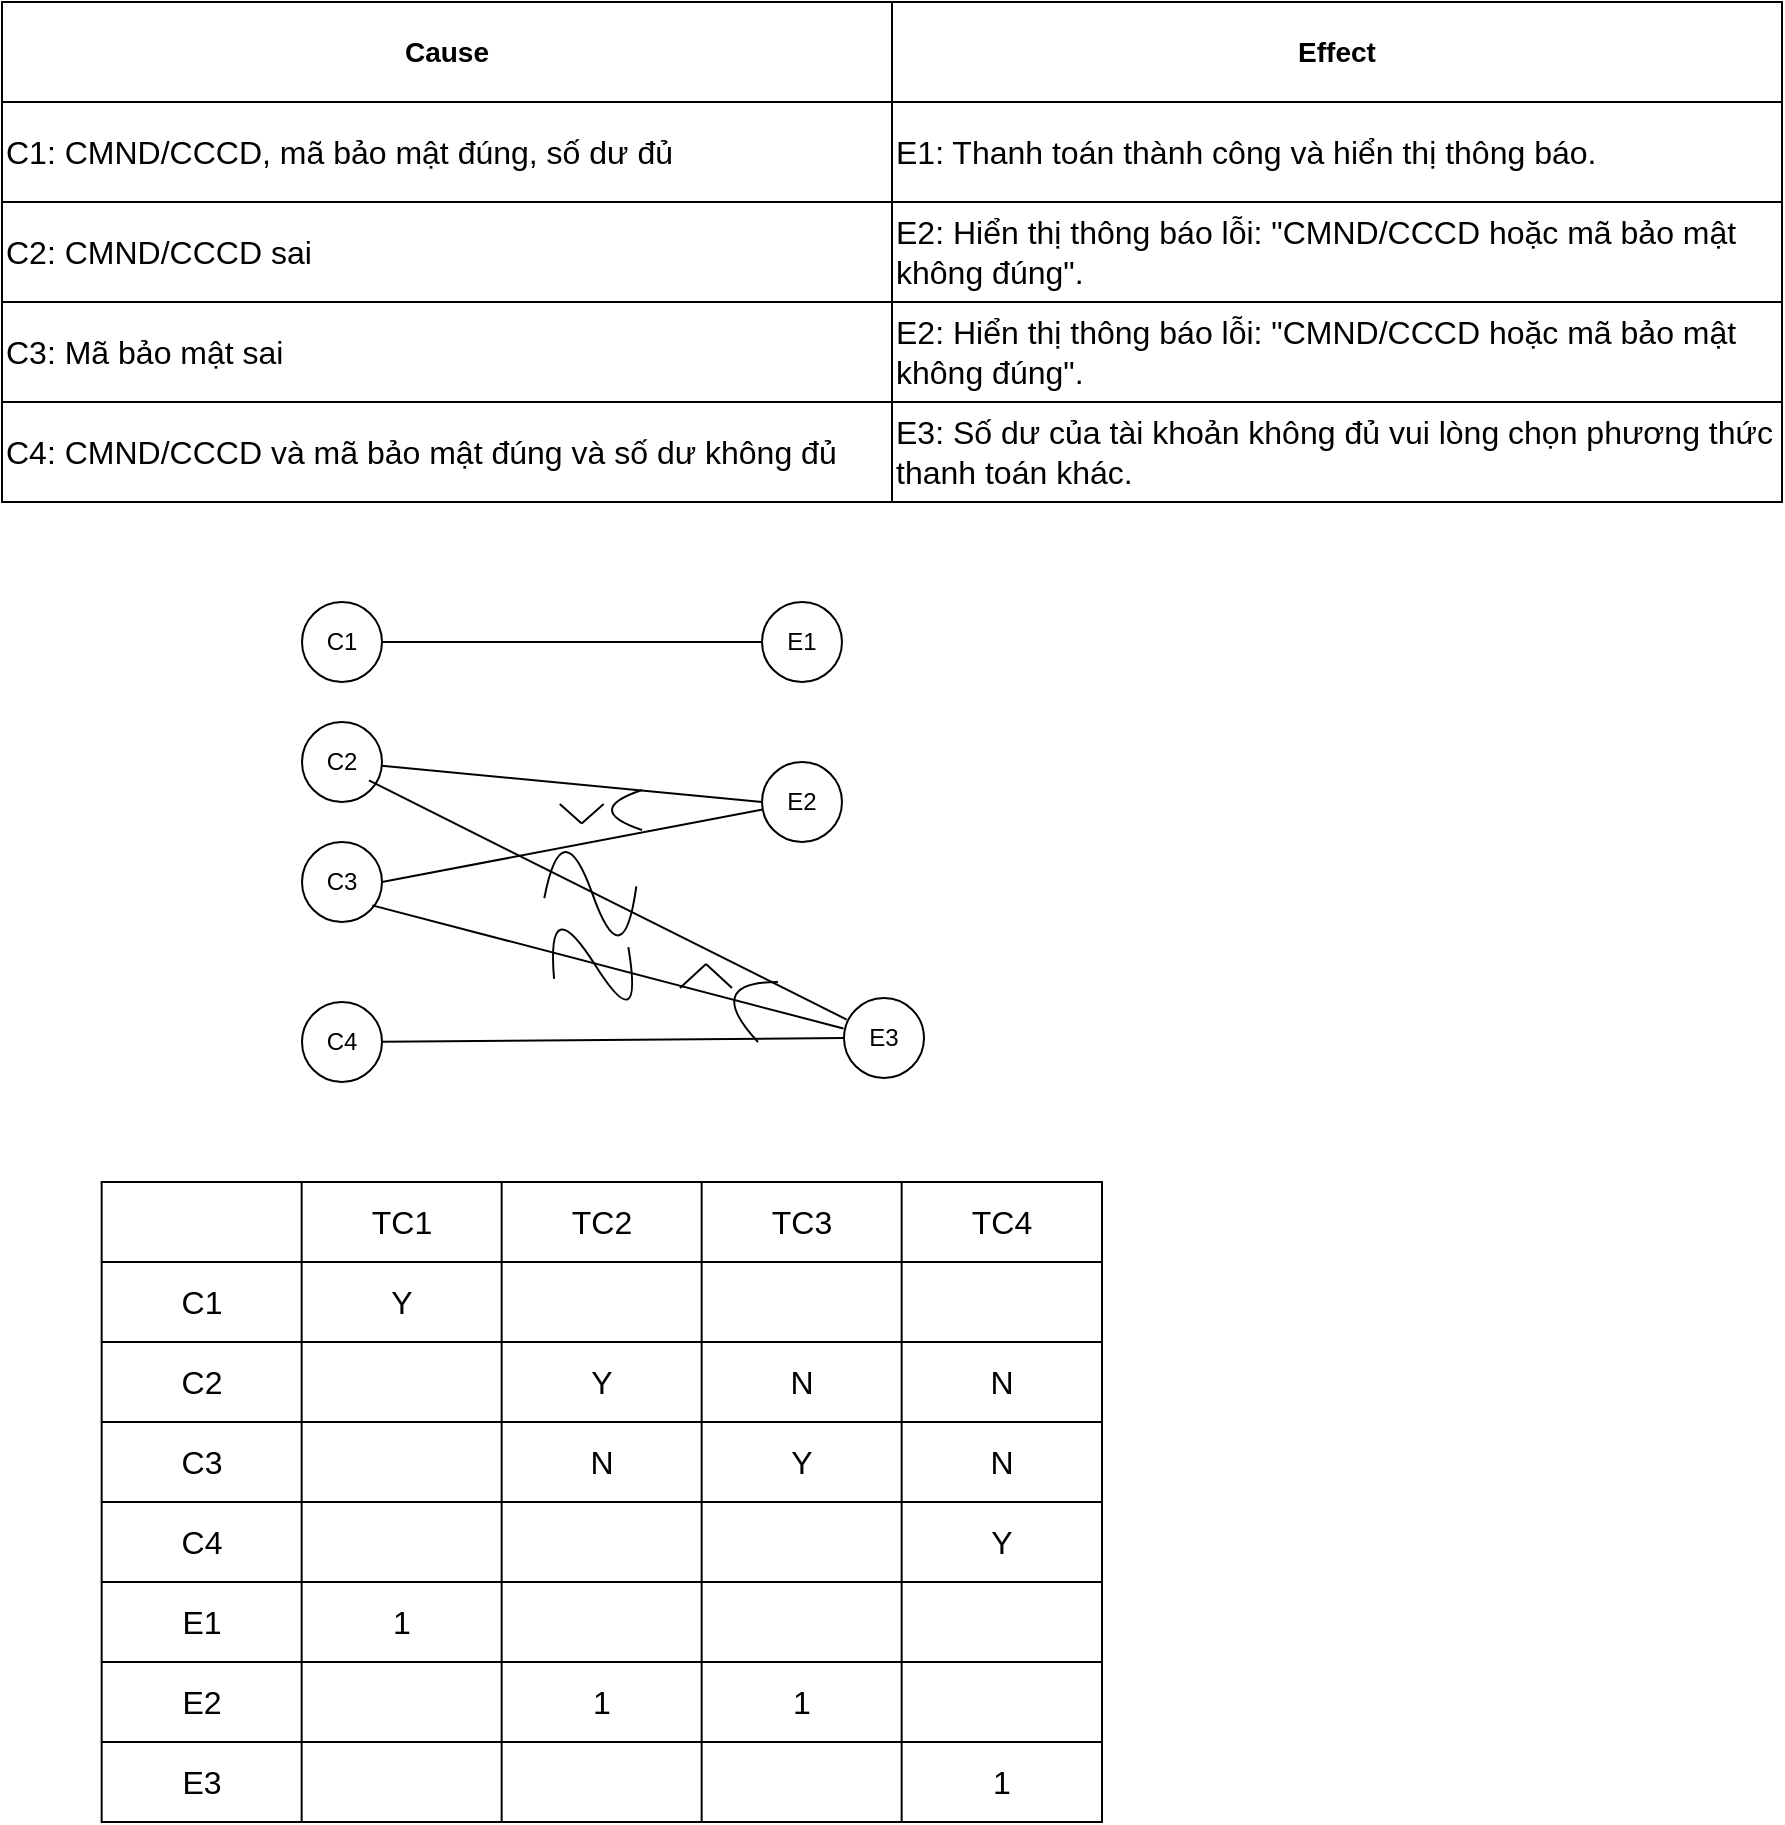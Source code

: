 <mxfile version="17.4.6" type="github">
  <diagram id="IfSzvWa2H0spGtNWGPGF" name="Page-1">
    <mxGraphModel dx="1382" dy="764" grid="1" gridSize="10" guides="1" tooltips="1" connect="1" arrows="1" fold="1" page="1" pageScale="1" pageWidth="850" pageHeight="1100" math="0" shadow="0">
      <root>
        <mxCell id="0" />
        <mxCell id="1" parent="0" />
        <mxCell id="jL4y7jOuyYx-YZkG-ypq-2" value="C1" style="ellipse;whiteSpace=wrap;html=1;" vertex="1" parent="1">
          <mxGeometry x="230" y="440" width="40" height="40" as="geometry" />
        </mxCell>
        <mxCell id="jL4y7jOuyYx-YZkG-ypq-3" value="E1" style="ellipse;whiteSpace=wrap;html=1;" vertex="1" parent="1">
          <mxGeometry x="460" y="440" width="40" height="40" as="geometry" />
        </mxCell>
        <mxCell id="jL4y7jOuyYx-YZkG-ypq-4" value="" style="endArrow=none;html=1;rounded=0;entryX=0;entryY=0.5;entryDx=0;entryDy=0;" edge="1" parent="1" source="jL4y7jOuyYx-YZkG-ypq-2" target="jL4y7jOuyYx-YZkG-ypq-3">
          <mxGeometry width="50" height="50" relative="1" as="geometry">
            <mxPoint x="400" y="420" as="sourcePoint" />
            <mxPoint x="450" y="370" as="targetPoint" />
          </mxGeometry>
        </mxCell>
        <mxCell id="jL4y7jOuyYx-YZkG-ypq-73" value="E2" style="ellipse;whiteSpace=wrap;html=1;" vertex="1" parent="1">
          <mxGeometry x="460" y="520" width="40" height="40" as="geometry" />
        </mxCell>
        <mxCell id="jL4y7jOuyYx-YZkG-ypq-74" value="E3" style="ellipse;whiteSpace=wrap;html=1;" vertex="1" parent="1">
          <mxGeometry x="501" y="638" width="40" height="40" as="geometry" />
        </mxCell>
        <mxCell id="jL4y7jOuyYx-YZkG-ypq-75" value="C2" style="ellipse;whiteSpace=wrap;html=1;" vertex="1" parent="1">
          <mxGeometry x="230" y="500" width="40" height="40" as="geometry" />
        </mxCell>
        <mxCell id="jL4y7jOuyYx-YZkG-ypq-76" value="C3" style="ellipse;whiteSpace=wrap;html=1;" vertex="1" parent="1">
          <mxGeometry x="230" y="560" width="40" height="40" as="geometry" />
        </mxCell>
        <mxCell id="jL4y7jOuyYx-YZkG-ypq-77" value="C4" style="ellipse;whiteSpace=wrap;html=1;" vertex="1" parent="1">
          <mxGeometry x="230" y="640" width="40" height="40" as="geometry" />
        </mxCell>
        <mxCell id="jL4y7jOuyYx-YZkG-ypq-78" value="" style="endArrow=none;html=1;rounded=0;entryX=0;entryY=0.5;entryDx=0;entryDy=0;" edge="1" parent="1" source="jL4y7jOuyYx-YZkG-ypq-75" target="jL4y7jOuyYx-YZkG-ypq-73">
          <mxGeometry width="50" height="50" relative="1" as="geometry">
            <mxPoint x="270" y="520" as="sourcePoint" />
            <mxPoint x="460" y="520" as="targetPoint" />
          </mxGeometry>
        </mxCell>
        <mxCell id="jL4y7jOuyYx-YZkG-ypq-79" value="" style="endArrow=none;html=1;rounded=0;exitX=1;exitY=0.5;exitDx=0;exitDy=0;" edge="1" parent="1" source="jL4y7jOuyYx-YZkG-ypq-76" target="jL4y7jOuyYx-YZkG-ypq-73">
          <mxGeometry width="50" height="50" relative="1" as="geometry">
            <mxPoint x="279.91" y="531.896" as="sourcePoint" />
            <mxPoint x="470" y="550" as="targetPoint" />
          </mxGeometry>
        </mxCell>
        <mxCell id="jL4y7jOuyYx-YZkG-ypq-80" value="" style="endArrow=none;html=1;rounded=0;entryX=0;entryY=0.5;entryDx=0;entryDy=0;" edge="1" parent="1" source="jL4y7jOuyYx-YZkG-ypq-77" target="jL4y7jOuyYx-YZkG-ypq-74">
          <mxGeometry width="50" height="50" relative="1" as="geometry">
            <mxPoint x="280.13" y="640" as="sourcePoint" />
            <mxPoint x="470.483" y="603.742" as="targetPoint" />
          </mxGeometry>
        </mxCell>
        <mxCell id="jL4y7jOuyYx-YZkG-ypq-83" value="" style="group;rotation=15;" vertex="1" connectable="0" parent="1">
          <mxGeometry x="267.87" y="515.54" width="221.96" height="77" as="geometry" />
        </mxCell>
        <mxCell id="jL4y7jOuyYx-YZkG-ypq-84" value="" style="curved=1;endArrow=0;html=1;rounded=0;" edge="1" parent="jL4y7jOuyYx-YZkG-ypq-83">
          <mxGeometry width="50" height="50" relative="1" as="geometry">
            <mxPoint x="129.301" y="66.621" as="sourcePoint" />
            <mxPoint x="83.279" y="72.501" as="targetPoint" />
            <Array as="points">
              <mxPoint x="122.727" y="113.662" />
              <mxPoint x="92.045" y="27.421" />
            </Array>
          </mxGeometry>
        </mxCell>
        <mxCell id="jL4y7jOuyYx-YZkG-ypq-85" value="" style="endArrow=none;html=1;rounded=0;" edge="1" parent="jL4y7jOuyYx-YZkG-ypq-83">
          <mxGeometry width="50" height="50" relative="1" as="geometry">
            <mxPoint x="-4.383" y="13.7" as="sourcePoint" />
            <mxPoint x="234.496" y="133.262" as="targetPoint" />
          </mxGeometry>
        </mxCell>
        <mxCell id="jL4y7jOuyYx-YZkG-ypq-90" value="" style="group" vertex="1" connectable="0" parent="jL4y7jOuyYx-YZkG-ypq-83">
          <mxGeometry x="91.022" y="25.46" width="21.915" height="9.8" as="geometry" />
        </mxCell>
        <mxCell id="jL4y7jOuyYx-YZkG-ypq-91" value="" style="endArrow=none;html=1;rounded=0;fontSize=24;" edge="1" parent="jL4y7jOuyYx-YZkG-ypq-90">
          <mxGeometry width="50" height="50" relative="1" as="geometry">
            <mxPoint x="10.958" y="9.8" as="sourcePoint" />
            <mxPoint as="targetPoint" />
          </mxGeometry>
        </mxCell>
        <mxCell id="jL4y7jOuyYx-YZkG-ypq-92" value="" style="endArrow=none;html=1;rounded=0;fontSize=24;" edge="1" parent="jL4y7jOuyYx-YZkG-ypq-90">
          <mxGeometry width="50" height="50" relative="1" as="geometry">
            <mxPoint x="10.958" y="9.8" as="sourcePoint" />
            <mxPoint x="21.915" as="targetPoint" />
          </mxGeometry>
        </mxCell>
        <mxCell id="jL4y7jOuyYx-YZkG-ypq-86" value="" style="group;rotation=0;" vertex="1" connectable="0" parent="1">
          <mxGeometry x="271" y="548" width="198" height="98" as="geometry" />
        </mxCell>
        <mxCell id="jL4y7jOuyYx-YZkG-ypq-87" value="" style="curved=1;endArrow=0;html=1;rounded=0;" edge="1" parent="jL4y7jOuyYx-YZkG-ypq-86">
          <mxGeometry width="50" height="50" relative="1" as="geometry">
            <mxPoint x="122.186" y="64.528" as="sourcePoint" />
            <mxPoint x="85.041" y="80.412" as="targetPoint" />
            <Array as="points">
              <mxPoint x="130.006" y="112.18" />
              <mxPoint x="81.132" y="34.746" />
            </Array>
          </mxGeometry>
        </mxCell>
        <mxCell id="jL4y7jOuyYx-YZkG-ypq-88" value="" style="endArrow=none;html=1;rounded=0;" edge="1" parent="jL4y7jOuyYx-YZkG-ypq-86">
          <mxGeometry width="50" height="50" relative="1" as="geometry">
            <mxPoint x="-5.865" y="43.681" as="sourcePoint" />
            <mxPoint x="229.71" y="105.231" as="targetPoint" />
          </mxGeometry>
        </mxCell>
        <mxCell id="jL4y7jOuyYx-YZkG-ypq-94" value="" style="group" vertex="1" connectable="0" parent="jL4y7jOuyYx-YZkG-ypq-86">
          <mxGeometry x="148" y="73" width="26" height="12" as="geometry" />
        </mxCell>
        <mxCell id="jL4y7jOuyYx-YZkG-ypq-95" value="" style="endArrow=none;html=1;rounded=0;fontSize=24;" edge="1" parent="jL4y7jOuyYx-YZkG-ypq-94">
          <mxGeometry width="50" height="50" relative="1" as="geometry">
            <mxPoint y="12" as="sourcePoint" />
            <mxPoint x="13" as="targetPoint" />
          </mxGeometry>
        </mxCell>
        <mxCell id="jL4y7jOuyYx-YZkG-ypq-96" value="" style="endArrow=none;html=1;rounded=0;fontSize=24;" edge="1" parent="jL4y7jOuyYx-YZkG-ypq-94">
          <mxGeometry width="50" height="50" relative="1" as="geometry">
            <mxPoint x="26" y="12" as="sourcePoint" />
            <mxPoint x="13" as="targetPoint" />
          </mxGeometry>
        </mxCell>
        <mxCell id="jL4y7jOuyYx-YZkG-ypq-89" value="" style="curved=1;endArrow=0;html=1;rounded=0;" edge="1" parent="1">
          <mxGeometry width="50" height="50" relative="1" as="geometry">
            <mxPoint x="400" y="554" as="sourcePoint" />
            <mxPoint x="400" y="534" as="targetPoint" />
            <Array as="points">
              <mxPoint x="370" y="544" />
              <mxPoint x="400" y="534" />
            </Array>
          </mxGeometry>
        </mxCell>
        <mxCell id="jL4y7jOuyYx-YZkG-ypq-93" value="" style="curved=1;endArrow=0;html=1;rounded=0;" edge="1" parent="1">
          <mxGeometry width="50" height="50" relative="1" as="geometry">
            <mxPoint x="458" y="660" as="sourcePoint" />
            <mxPoint x="468" y="630" as="targetPoint" />
            <Array as="points">
              <mxPoint x="430" y="630" />
            </Array>
          </mxGeometry>
        </mxCell>
        <mxCell id="jL4y7jOuyYx-YZkG-ypq-45" value="" style="shape=table;startSize=0;container=1;collapsible=0;childLayout=tableLayout;fontFamily=Helvetica;fontSize=14;fontColor=default;fillColor=none;gradientColor=none;html=1;align=left;swimlaneFillColor=none;rounded=0;" vertex="1" parent="1">
          <mxGeometry x="80" y="140" width="890" height="250" as="geometry" />
        </mxCell>
        <mxCell id="jL4y7jOuyYx-YZkG-ypq-46" value="" style="shape=tableRow;horizontal=0;startSize=0;swimlaneHead=0;swimlaneBody=0;top=0;left=0;bottom=0;right=0;collapsible=0;dropTarget=0;fillColor=none;points=[[0,0.5],[1,0.5]];portConstraint=eastwest;fontFamily=Helvetica;fontSize=16;fontColor=default;html=1;" vertex="1" parent="jL4y7jOuyYx-YZkG-ypq-45">
          <mxGeometry width="890" height="50" as="geometry" />
        </mxCell>
        <mxCell id="jL4y7jOuyYx-YZkG-ypq-47" value="Cause" style="shape=partialRectangle;html=1;whiteSpace=wrap;connectable=0;overflow=hidden;fillColor=none;top=0;left=0;bottom=0;right=0;pointerEvents=1;fontFamily=Helvetica;fontSize=14;fontColor=default;fontStyle=1" vertex="1" parent="jL4y7jOuyYx-YZkG-ypq-46">
          <mxGeometry width="445" height="50" as="geometry">
            <mxRectangle width="445" height="50" as="alternateBounds" />
          </mxGeometry>
        </mxCell>
        <mxCell id="jL4y7jOuyYx-YZkG-ypq-48" value="Effect" style="shape=partialRectangle;html=1;whiteSpace=wrap;connectable=0;overflow=hidden;fillColor=none;top=0;left=0;bottom=0;right=0;pointerEvents=1;fontFamily=Helvetica;fontSize=14;fontColor=default;fontStyle=1" vertex="1" parent="jL4y7jOuyYx-YZkG-ypq-46">
          <mxGeometry x="445" width="445" height="50" as="geometry">
            <mxRectangle width="445" height="50" as="alternateBounds" />
          </mxGeometry>
        </mxCell>
        <mxCell id="jL4y7jOuyYx-YZkG-ypq-49" value="" style="shape=tableRow;horizontal=0;startSize=0;swimlaneHead=0;swimlaneBody=0;top=0;left=0;bottom=0;right=0;collapsible=0;dropTarget=0;fillColor=none;points=[[0,0.5],[1,0.5]];portConstraint=eastwest;fontFamily=Helvetica;fontSize=12;fontColor=default;html=1;" vertex="1" parent="jL4y7jOuyYx-YZkG-ypq-45">
          <mxGeometry y="50" width="890" height="50" as="geometry" />
        </mxCell>
        <mxCell id="jL4y7jOuyYx-YZkG-ypq-50" value="&lt;span style=&quot;font-family: &amp;#34;arial&amp;#34; ; font-size: 16px&quot;&gt;C1: CMND/CCCD, mã bảo mật đúng, số dư đủ&lt;/span&gt;" style="shape=partialRectangle;html=1;whiteSpace=wrap;connectable=0;overflow=hidden;fillColor=none;top=0;left=0;bottom=0;right=0;pointerEvents=1;fontFamily=Helvetica;fontSize=16;fontColor=default;align=left;" vertex="1" parent="jL4y7jOuyYx-YZkG-ypq-49">
          <mxGeometry width="445" height="50" as="geometry">
            <mxRectangle width="445" height="50" as="alternateBounds" />
          </mxGeometry>
        </mxCell>
        <mxCell id="jL4y7jOuyYx-YZkG-ypq-51" value="&lt;span style=&quot;font-family: arial; font-size: 16px;&quot;&gt;E1: Thanh toán thành công và hiển thị thông báo.&lt;/span&gt;" style="shape=partialRectangle;html=1;whiteSpace=wrap;connectable=0;overflow=hidden;fillColor=none;top=0;left=0;bottom=0;right=0;pointerEvents=1;fontFamily=Helvetica;fontSize=16;fontColor=default;align=left;" vertex="1" parent="jL4y7jOuyYx-YZkG-ypq-49">
          <mxGeometry x="445" width="445" height="50" as="geometry">
            <mxRectangle width="445" height="50" as="alternateBounds" />
          </mxGeometry>
        </mxCell>
        <mxCell id="jL4y7jOuyYx-YZkG-ypq-52" value="" style="shape=tableRow;horizontal=0;startSize=0;swimlaneHead=0;swimlaneBody=0;top=0;left=0;bottom=0;right=0;collapsible=0;dropTarget=0;fillColor=none;points=[[0,0.5],[1,0.5]];portConstraint=eastwest;fontFamily=Helvetica;fontSize=12;fontColor=default;html=1;" vertex="1" parent="jL4y7jOuyYx-YZkG-ypq-45">
          <mxGeometry y="100" width="890" height="50" as="geometry" />
        </mxCell>
        <mxCell id="jL4y7jOuyYx-YZkG-ypq-53" value="C2: CMND/CCCD sai" style="shape=partialRectangle;html=1;whiteSpace=wrap;connectable=0;overflow=hidden;fillColor=none;top=0;left=0;bottom=0;right=0;pointerEvents=1;fontFamily=Helvetica;fontSize=16;fontColor=default;align=left;" vertex="1" parent="jL4y7jOuyYx-YZkG-ypq-52">
          <mxGeometry width="445" height="50" as="geometry">
            <mxRectangle width="445" height="50" as="alternateBounds" />
          </mxGeometry>
        </mxCell>
        <mxCell id="jL4y7jOuyYx-YZkG-ypq-54" value="E2: Hiển thị thông báo lỗi: &quot;CMND/CCCD hoặc mã bảo mật không đúng&quot;." style="shape=partialRectangle;html=1;whiteSpace=wrap;connectable=0;overflow=hidden;fillColor=none;top=0;left=0;bottom=0;right=0;pointerEvents=1;fontFamily=Helvetica;fontSize=16;fontColor=default;align=left;" vertex="1" parent="jL4y7jOuyYx-YZkG-ypq-52">
          <mxGeometry x="445" width="445" height="50" as="geometry">
            <mxRectangle width="445" height="50" as="alternateBounds" />
          </mxGeometry>
        </mxCell>
        <mxCell id="jL4y7jOuyYx-YZkG-ypq-55" value="" style="shape=tableRow;horizontal=0;startSize=0;swimlaneHead=0;swimlaneBody=0;top=0;left=0;bottom=0;right=0;collapsible=0;dropTarget=0;fillColor=none;points=[[0,0.5],[1,0.5]];portConstraint=eastwest;fontFamily=Helvetica;fontSize=12;fontColor=default;html=1;" vertex="1" parent="jL4y7jOuyYx-YZkG-ypq-45">
          <mxGeometry y="150" width="890" height="50" as="geometry" />
        </mxCell>
        <mxCell id="jL4y7jOuyYx-YZkG-ypq-56" value="C3: Mã bảo mật sai" style="shape=partialRectangle;html=1;whiteSpace=wrap;connectable=0;overflow=hidden;fillColor=none;top=0;left=0;bottom=0;right=0;pointerEvents=1;fontFamily=Helvetica;fontSize=16;fontColor=default;align=left;" vertex="1" parent="jL4y7jOuyYx-YZkG-ypq-55">
          <mxGeometry width="445" height="50" as="geometry">
            <mxRectangle width="445" height="50" as="alternateBounds" />
          </mxGeometry>
        </mxCell>
        <mxCell id="jL4y7jOuyYx-YZkG-ypq-57" value="&lt;span style=&quot;font-size: 16px;&quot;&gt;E2: Hiển thị thông báo lỗi: &quot;CMND/CCCD hoặc mã bảo mật không đúng&quot;.&lt;/span&gt;" style="shape=partialRectangle;html=1;whiteSpace=wrap;connectable=0;overflow=hidden;fillColor=none;top=0;left=0;bottom=0;right=0;pointerEvents=1;fontFamily=Helvetica;fontSize=16;fontColor=default;align=left;" vertex="1" parent="jL4y7jOuyYx-YZkG-ypq-55">
          <mxGeometry x="445" width="445" height="50" as="geometry">
            <mxRectangle width="445" height="50" as="alternateBounds" />
          </mxGeometry>
        </mxCell>
        <mxCell id="jL4y7jOuyYx-YZkG-ypq-70" style="shape=tableRow;horizontal=0;startSize=0;swimlaneHead=0;swimlaneBody=0;top=0;left=0;bottom=0;right=0;collapsible=0;dropTarget=0;fillColor=none;points=[[0,0.5],[1,0.5]];portConstraint=eastwest;fontFamily=Helvetica;fontSize=12;fontColor=default;html=1;" vertex="1" parent="jL4y7jOuyYx-YZkG-ypq-45">
          <mxGeometry y="200" width="890" height="50" as="geometry" />
        </mxCell>
        <mxCell id="jL4y7jOuyYx-YZkG-ypq-71" value="C4: CMND/CCCD và mã bảo mật đúng và số dư không đủ" style="shape=partialRectangle;html=1;whiteSpace=wrap;connectable=0;overflow=hidden;fillColor=none;top=0;left=0;bottom=0;right=0;pointerEvents=1;fontFamily=Helvetica;fontSize=16;fontColor=default;align=left;" vertex="1" parent="jL4y7jOuyYx-YZkG-ypq-70">
          <mxGeometry width="445" height="50" as="geometry">
            <mxRectangle width="445" height="50" as="alternateBounds" />
          </mxGeometry>
        </mxCell>
        <mxCell id="jL4y7jOuyYx-YZkG-ypq-72" value="E3:&amp;nbsp;Số dư của tài khoản không đủ vui lòng chọn phương thức thanh toán khác." style="shape=partialRectangle;html=1;whiteSpace=wrap;connectable=0;overflow=hidden;fillColor=none;top=0;left=0;bottom=0;right=0;pointerEvents=1;fontFamily=Helvetica;fontSize=16;fontColor=default;align=left;" vertex="1" parent="jL4y7jOuyYx-YZkG-ypq-70">
          <mxGeometry x="445" width="445" height="50" as="geometry">
            <mxRectangle width="445" height="50" as="alternateBounds" />
          </mxGeometry>
        </mxCell>
        <mxCell id="jL4y7jOuyYx-YZkG-ypq-97" value="" style="shape=table;startSize=0;container=1;collapsible=0;childLayout=tableLayout;rounded=0;fontFamily=Helvetica;fontSize=16;fontColor=default;strokeColor=default;fillColor=none;gradientColor=none;html=1;" vertex="1" parent="1">
          <mxGeometry x="129.83" y="730" width="500.17" height="320" as="geometry" />
        </mxCell>
        <mxCell id="jL4y7jOuyYx-YZkG-ypq-98" value="" style="shape=tableRow;horizontal=0;startSize=0;swimlaneHead=0;swimlaneBody=0;top=0;left=0;bottom=0;right=0;collapsible=0;dropTarget=0;fillColor=none;points=[[0,0.5],[1,0.5]];portConstraint=eastwest;rounded=0;fontFamily=Helvetica;fontSize=16;fontColor=default;strokeColor=default;html=1;" vertex="1" parent="jL4y7jOuyYx-YZkG-ypq-97">
          <mxGeometry width="500.17" height="40" as="geometry" />
        </mxCell>
        <mxCell id="jL4y7jOuyYx-YZkG-ypq-99" value="" style="shape=partialRectangle;html=1;whiteSpace=wrap;connectable=0;overflow=hidden;fillColor=none;top=0;left=0;bottom=0;right=0;pointerEvents=1;rounded=0;fontFamily=Helvetica;fontSize=16;fontColor=default;startSize=0;strokeColor=default;" vertex="1" parent="jL4y7jOuyYx-YZkG-ypq-98">
          <mxGeometry width="100" height="40" as="geometry">
            <mxRectangle width="100" height="40" as="alternateBounds" />
          </mxGeometry>
        </mxCell>
        <mxCell id="jL4y7jOuyYx-YZkG-ypq-100" value="TC1" style="shape=partialRectangle;html=1;whiteSpace=wrap;connectable=0;overflow=hidden;fillColor=none;top=0;left=0;bottom=0;right=0;pointerEvents=1;rounded=0;fontFamily=Helvetica;fontSize=16;fontColor=default;startSize=0;strokeColor=default;" vertex="1" parent="jL4y7jOuyYx-YZkG-ypq-98">
          <mxGeometry x="100" width="100" height="40" as="geometry">
            <mxRectangle width="100" height="40" as="alternateBounds" />
          </mxGeometry>
        </mxCell>
        <mxCell id="jL4y7jOuyYx-YZkG-ypq-101" value="TC2" style="shape=partialRectangle;html=1;whiteSpace=wrap;connectable=0;overflow=hidden;fillColor=none;top=0;left=0;bottom=0;right=0;pointerEvents=1;rounded=0;fontFamily=Helvetica;fontSize=16;fontColor=default;startSize=0;strokeColor=default;" vertex="1" parent="jL4y7jOuyYx-YZkG-ypq-98">
          <mxGeometry x="200" width="100" height="40" as="geometry">
            <mxRectangle width="100" height="40" as="alternateBounds" />
          </mxGeometry>
        </mxCell>
        <mxCell id="jL4y7jOuyYx-YZkG-ypq-102" value="TC3" style="shape=partialRectangle;html=1;whiteSpace=wrap;connectable=0;overflow=hidden;fillColor=none;top=0;left=0;bottom=0;right=0;pointerEvents=1;rounded=0;fontFamily=Helvetica;fontSize=16;fontColor=default;startSize=0;strokeColor=default;" vertex="1" parent="jL4y7jOuyYx-YZkG-ypq-98">
          <mxGeometry x="300" width="100" height="40" as="geometry">
            <mxRectangle width="100" height="40" as="alternateBounds" />
          </mxGeometry>
        </mxCell>
        <mxCell id="jL4y7jOuyYx-YZkG-ypq-103" value="TC4" style="shape=partialRectangle;html=1;whiteSpace=wrap;connectable=0;overflow=hidden;fillColor=none;top=0;left=0;bottom=0;right=0;pointerEvents=1;rounded=0;fontFamily=Helvetica;fontSize=16;fontColor=default;startSize=0;strokeColor=default;" vertex="1" parent="jL4y7jOuyYx-YZkG-ypq-98">
          <mxGeometry x="400" width="100" height="40" as="geometry">
            <mxRectangle width="100" height="40" as="alternateBounds" />
          </mxGeometry>
        </mxCell>
        <mxCell id="jL4y7jOuyYx-YZkG-ypq-105" value="" style="shape=tableRow;horizontal=0;startSize=0;swimlaneHead=0;swimlaneBody=0;top=0;left=0;bottom=0;right=0;collapsible=0;dropTarget=0;fillColor=none;points=[[0,0.5],[1,0.5]];portConstraint=eastwest;rounded=0;fontFamily=Helvetica;fontSize=16;fontColor=default;strokeColor=default;html=1;" vertex="1" parent="jL4y7jOuyYx-YZkG-ypq-97">
          <mxGeometry y="40" width="500.17" height="40" as="geometry" />
        </mxCell>
        <mxCell id="jL4y7jOuyYx-YZkG-ypq-106" value="C1" style="shape=partialRectangle;html=1;whiteSpace=wrap;connectable=0;overflow=hidden;fillColor=none;top=0;left=0;bottom=0;right=0;pointerEvents=1;rounded=0;fontFamily=Helvetica;fontSize=16;fontColor=default;startSize=0;strokeColor=default;" vertex="1" parent="jL4y7jOuyYx-YZkG-ypq-105">
          <mxGeometry width="100" height="40" as="geometry">
            <mxRectangle width="100" height="40" as="alternateBounds" />
          </mxGeometry>
        </mxCell>
        <mxCell id="jL4y7jOuyYx-YZkG-ypq-107" value="Y" style="shape=partialRectangle;html=1;whiteSpace=wrap;connectable=0;overflow=hidden;fillColor=none;top=0;left=0;bottom=0;right=0;pointerEvents=1;rounded=0;fontFamily=Helvetica;fontSize=16;fontColor=default;startSize=0;strokeColor=default;" vertex="1" parent="jL4y7jOuyYx-YZkG-ypq-105">
          <mxGeometry x="100" width="100" height="40" as="geometry">
            <mxRectangle width="100" height="40" as="alternateBounds" />
          </mxGeometry>
        </mxCell>
        <mxCell id="jL4y7jOuyYx-YZkG-ypq-108" value="" style="shape=partialRectangle;html=1;whiteSpace=wrap;connectable=0;overflow=hidden;fillColor=none;top=0;left=0;bottom=0;right=0;pointerEvents=1;rounded=0;fontFamily=Helvetica;fontSize=16;fontColor=default;startSize=0;strokeColor=default;" vertex="1" parent="jL4y7jOuyYx-YZkG-ypq-105">
          <mxGeometry x="200" width="100" height="40" as="geometry">
            <mxRectangle width="100" height="40" as="alternateBounds" />
          </mxGeometry>
        </mxCell>
        <mxCell id="jL4y7jOuyYx-YZkG-ypq-109" value="" style="shape=partialRectangle;html=1;whiteSpace=wrap;connectable=0;overflow=hidden;fillColor=none;top=0;left=0;bottom=0;right=0;pointerEvents=1;rounded=0;fontFamily=Helvetica;fontSize=16;fontColor=default;startSize=0;strokeColor=default;" vertex="1" parent="jL4y7jOuyYx-YZkG-ypq-105">
          <mxGeometry x="300" width="100" height="40" as="geometry">
            <mxRectangle width="100" height="40" as="alternateBounds" />
          </mxGeometry>
        </mxCell>
        <mxCell id="jL4y7jOuyYx-YZkG-ypq-110" value="" style="shape=partialRectangle;html=1;whiteSpace=wrap;connectable=0;overflow=hidden;fillColor=none;top=0;left=0;bottom=0;right=0;pointerEvents=1;rounded=0;fontFamily=Helvetica;fontSize=16;fontColor=default;startSize=0;strokeColor=default;" vertex="1" parent="jL4y7jOuyYx-YZkG-ypq-105">
          <mxGeometry x="400" width="100" height="40" as="geometry">
            <mxRectangle width="100" height="40" as="alternateBounds" />
          </mxGeometry>
        </mxCell>
        <mxCell id="jL4y7jOuyYx-YZkG-ypq-112" value="" style="shape=tableRow;horizontal=0;startSize=0;swimlaneHead=0;swimlaneBody=0;top=0;left=0;bottom=0;right=0;collapsible=0;dropTarget=0;fillColor=none;points=[[0,0.5],[1,0.5]];portConstraint=eastwest;rounded=0;fontFamily=Helvetica;fontSize=16;fontColor=default;strokeColor=default;html=1;" vertex="1" parent="jL4y7jOuyYx-YZkG-ypq-97">
          <mxGeometry y="80" width="500.17" height="40" as="geometry" />
        </mxCell>
        <mxCell id="jL4y7jOuyYx-YZkG-ypq-113" value="C2" style="shape=partialRectangle;html=1;whiteSpace=wrap;connectable=0;overflow=hidden;fillColor=none;top=0;left=0;bottom=0;right=0;pointerEvents=1;rounded=0;fontFamily=Helvetica;fontSize=16;fontColor=default;startSize=0;strokeColor=default;" vertex="1" parent="jL4y7jOuyYx-YZkG-ypq-112">
          <mxGeometry width="100" height="40" as="geometry">
            <mxRectangle width="100" height="40" as="alternateBounds" />
          </mxGeometry>
        </mxCell>
        <mxCell id="jL4y7jOuyYx-YZkG-ypq-114" value="" style="shape=partialRectangle;html=1;whiteSpace=wrap;connectable=0;overflow=hidden;fillColor=none;top=0;left=0;bottom=0;right=0;pointerEvents=1;rounded=0;fontFamily=Helvetica;fontSize=16;fontColor=default;startSize=0;strokeColor=default;" vertex="1" parent="jL4y7jOuyYx-YZkG-ypq-112">
          <mxGeometry x="100" width="100" height="40" as="geometry">
            <mxRectangle width="100" height="40" as="alternateBounds" />
          </mxGeometry>
        </mxCell>
        <mxCell id="jL4y7jOuyYx-YZkG-ypq-115" value="Y" style="shape=partialRectangle;html=1;whiteSpace=wrap;connectable=0;overflow=hidden;fillColor=none;top=0;left=0;bottom=0;right=0;pointerEvents=1;rounded=0;fontFamily=Helvetica;fontSize=16;fontColor=default;startSize=0;strokeColor=default;" vertex="1" parent="jL4y7jOuyYx-YZkG-ypq-112">
          <mxGeometry x="200" width="100" height="40" as="geometry">
            <mxRectangle width="100" height="40" as="alternateBounds" />
          </mxGeometry>
        </mxCell>
        <mxCell id="jL4y7jOuyYx-YZkG-ypq-116" value="N" style="shape=partialRectangle;html=1;whiteSpace=wrap;connectable=0;overflow=hidden;fillColor=none;top=0;left=0;bottom=0;right=0;pointerEvents=1;rounded=0;fontFamily=Helvetica;fontSize=16;fontColor=default;startSize=0;strokeColor=default;" vertex="1" parent="jL4y7jOuyYx-YZkG-ypq-112">
          <mxGeometry x="300" width="100" height="40" as="geometry">
            <mxRectangle width="100" height="40" as="alternateBounds" />
          </mxGeometry>
        </mxCell>
        <mxCell id="jL4y7jOuyYx-YZkG-ypq-117" value="N" style="shape=partialRectangle;html=1;whiteSpace=wrap;connectable=0;overflow=hidden;fillColor=none;top=0;left=0;bottom=0;right=0;pointerEvents=1;rounded=0;fontFamily=Helvetica;fontSize=16;fontColor=default;startSize=0;strokeColor=default;" vertex="1" parent="jL4y7jOuyYx-YZkG-ypq-112">
          <mxGeometry x="400" width="100" height="40" as="geometry">
            <mxRectangle width="100" height="40" as="alternateBounds" />
          </mxGeometry>
        </mxCell>
        <mxCell id="jL4y7jOuyYx-YZkG-ypq-119" value="" style="shape=tableRow;horizontal=0;startSize=0;swimlaneHead=0;swimlaneBody=0;top=0;left=0;bottom=0;right=0;collapsible=0;dropTarget=0;fillColor=none;points=[[0,0.5],[1,0.5]];portConstraint=eastwest;rounded=0;fontFamily=Helvetica;fontSize=16;fontColor=default;strokeColor=default;html=1;" vertex="1" parent="jL4y7jOuyYx-YZkG-ypq-97">
          <mxGeometry y="120" width="500.17" height="40" as="geometry" />
        </mxCell>
        <mxCell id="jL4y7jOuyYx-YZkG-ypq-120" value="C3" style="shape=partialRectangle;html=1;whiteSpace=wrap;connectable=0;overflow=hidden;fillColor=none;top=0;left=0;bottom=0;right=0;pointerEvents=1;rounded=0;fontFamily=Helvetica;fontSize=16;fontColor=default;startSize=0;strokeColor=default;" vertex="1" parent="jL4y7jOuyYx-YZkG-ypq-119">
          <mxGeometry width="100" height="40" as="geometry">
            <mxRectangle width="100" height="40" as="alternateBounds" />
          </mxGeometry>
        </mxCell>
        <mxCell id="jL4y7jOuyYx-YZkG-ypq-121" value="" style="shape=partialRectangle;html=1;whiteSpace=wrap;connectable=0;overflow=hidden;fillColor=none;top=0;left=0;bottom=0;right=0;pointerEvents=1;rounded=0;fontFamily=Helvetica;fontSize=16;fontColor=default;startSize=0;strokeColor=default;" vertex="1" parent="jL4y7jOuyYx-YZkG-ypq-119">
          <mxGeometry x="100" width="100" height="40" as="geometry">
            <mxRectangle width="100" height="40" as="alternateBounds" />
          </mxGeometry>
        </mxCell>
        <mxCell id="jL4y7jOuyYx-YZkG-ypq-122" value="N" style="shape=partialRectangle;html=1;whiteSpace=wrap;connectable=0;overflow=hidden;fillColor=none;top=0;left=0;bottom=0;right=0;pointerEvents=1;rounded=0;fontFamily=Helvetica;fontSize=16;fontColor=default;startSize=0;strokeColor=default;" vertex="1" parent="jL4y7jOuyYx-YZkG-ypq-119">
          <mxGeometry x="200" width="100" height="40" as="geometry">
            <mxRectangle width="100" height="40" as="alternateBounds" />
          </mxGeometry>
        </mxCell>
        <mxCell id="jL4y7jOuyYx-YZkG-ypq-123" value="Y" style="shape=partialRectangle;html=1;whiteSpace=wrap;connectable=0;overflow=hidden;fillColor=none;top=0;left=0;bottom=0;right=0;pointerEvents=1;rounded=0;fontFamily=Helvetica;fontSize=16;fontColor=default;startSize=0;strokeColor=default;" vertex="1" parent="jL4y7jOuyYx-YZkG-ypq-119">
          <mxGeometry x="300" width="100" height="40" as="geometry">
            <mxRectangle width="100" height="40" as="alternateBounds" />
          </mxGeometry>
        </mxCell>
        <mxCell id="jL4y7jOuyYx-YZkG-ypq-124" value="N" style="shape=partialRectangle;html=1;whiteSpace=wrap;connectable=0;overflow=hidden;fillColor=none;top=0;left=0;bottom=0;right=0;pointerEvents=1;rounded=0;fontFamily=Helvetica;fontSize=16;fontColor=default;startSize=0;strokeColor=default;" vertex="1" parent="jL4y7jOuyYx-YZkG-ypq-119">
          <mxGeometry x="400" width="100" height="40" as="geometry">
            <mxRectangle width="100" height="40" as="alternateBounds" />
          </mxGeometry>
        </mxCell>
        <mxCell id="jL4y7jOuyYx-YZkG-ypq-126" value="" style="shape=tableRow;horizontal=0;startSize=0;swimlaneHead=0;swimlaneBody=0;top=0;left=0;bottom=0;right=0;collapsible=0;dropTarget=0;fillColor=none;points=[[0,0.5],[1,0.5]];portConstraint=eastwest;rounded=0;fontFamily=Helvetica;fontSize=16;fontColor=default;strokeColor=default;html=1;" vertex="1" parent="jL4y7jOuyYx-YZkG-ypq-97">
          <mxGeometry y="160" width="500.17" height="40" as="geometry" />
        </mxCell>
        <mxCell id="jL4y7jOuyYx-YZkG-ypq-127" value="C4" style="shape=partialRectangle;html=1;whiteSpace=wrap;connectable=0;overflow=hidden;fillColor=none;top=0;left=0;bottom=0;right=0;pointerEvents=1;rounded=0;fontFamily=Helvetica;fontSize=16;fontColor=default;startSize=0;strokeColor=default;" vertex="1" parent="jL4y7jOuyYx-YZkG-ypq-126">
          <mxGeometry width="100" height="40" as="geometry">
            <mxRectangle width="100" height="40" as="alternateBounds" />
          </mxGeometry>
        </mxCell>
        <mxCell id="jL4y7jOuyYx-YZkG-ypq-128" value="" style="shape=partialRectangle;html=1;whiteSpace=wrap;connectable=0;overflow=hidden;fillColor=none;top=0;left=0;bottom=0;right=0;pointerEvents=1;rounded=0;fontFamily=Helvetica;fontSize=16;fontColor=default;startSize=0;strokeColor=default;" vertex="1" parent="jL4y7jOuyYx-YZkG-ypq-126">
          <mxGeometry x="100" width="100" height="40" as="geometry">
            <mxRectangle width="100" height="40" as="alternateBounds" />
          </mxGeometry>
        </mxCell>
        <mxCell id="jL4y7jOuyYx-YZkG-ypq-129" value="" style="shape=partialRectangle;html=1;whiteSpace=wrap;connectable=0;overflow=hidden;fillColor=none;top=0;left=0;bottom=0;right=0;pointerEvents=1;rounded=0;fontFamily=Helvetica;fontSize=16;fontColor=default;startSize=0;strokeColor=default;" vertex="1" parent="jL4y7jOuyYx-YZkG-ypq-126">
          <mxGeometry x="200" width="100" height="40" as="geometry">
            <mxRectangle width="100" height="40" as="alternateBounds" />
          </mxGeometry>
        </mxCell>
        <mxCell id="jL4y7jOuyYx-YZkG-ypq-130" value="" style="shape=partialRectangle;html=1;whiteSpace=wrap;connectable=0;overflow=hidden;fillColor=none;top=0;left=0;bottom=0;right=0;pointerEvents=1;rounded=0;fontFamily=Helvetica;fontSize=16;fontColor=default;startSize=0;strokeColor=default;" vertex="1" parent="jL4y7jOuyYx-YZkG-ypq-126">
          <mxGeometry x="300" width="100" height="40" as="geometry">
            <mxRectangle width="100" height="40" as="alternateBounds" />
          </mxGeometry>
        </mxCell>
        <mxCell id="jL4y7jOuyYx-YZkG-ypq-131" value="Y" style="shape=partialRectangle;html=1;whiteSpace=wrap;connectable=0;overflow=hidden;fillColor=none;top=0;left=0;bottom=0;right=0;pointerEvents=1;rounded=0;fontFamily=Helvetica;fontSize=16;fontColor=default;startSize=0;strokeColor=default;" vertex="1" parent="jL4y7jOuyYx-YZkG-ypq-126">
          <mxGeometry x="400" width="100" height="40" as="geometry">
            <mxRectangle width="100" height="40" as="alternateBounds" />
          </mxGeometry>
        </mxCell>
        <mxCell id="jL4y7jOuyYx-YZkG-ypq-133" value="" style="shape=tableRow;horizontal=0;startSize=0;swimlaneHead=0;swimlaneBody=0;top=0;left=0;bottom=0;right=0;collapsible=0;dropTarget=0;fillColor=none;points=[[0,0.5],[1,0.5]];portConstraint=eastwest;rounded=0;fontFamily=Helvetica;fontSize=16;fontColor=default;strokeColor=default;html=1;" vertex="1" parent="jL4y7jOuyYx-YZkG-ypq-97">
          <mxGeometry y="200" width="500.17" height="40" as="geometry" />
        </mxCell>
        <mxCell id="jL4y7jOuyYx-YZkG-ypq-134" value="E1" style="shape=partialRectangle;html=1;whiteSpace=wrap;connectable=0;overflow=hidden;fillColor=none;top=0;left=0;bottom=0;right=0;pointerEvents=1;rounded=0;fontFamily=Helvetica;fontSize=16;fontColor=default;startSize=0;strokeColor=default;" vertex="1" parent="jL4y7jOuyYx-YZkG-ypq-133">
          <mxGeometry width="100" height="40" as="geometry">
            <mxRectangle width="100" height="40" as="alternateBounds" />
          </mxGeometry>
        </mxCell>
        <mxCell id="jL4y7jOuyYx-YZkG-ypq-135" value="1" style="shape=partialRectangle;html=1;whiteSpace=wrap;connectable=0;overflow=hidden;fillColor=none;top=0;left=0;bottom=0;right=0;pointerEvents=1;rounded=0;fontFamily=Helvetica;fontSize=16;fontColor=default;startSize=0;strokeColor=default;" vertex="1" parent="jL4y7jOuyYx-YZkG-ypq-133">
          <mxGeometry x="100" width="100" height="40" as="geometry">
            <mxRectangle width="100" height="40" as="alternateBounds" />
          </mxGeometry>
        </mxCell>
        <mxCell id="jL4y7jOuyYx-YZkG-ypq-136" value="" style="shape=partialRectangle;html=1;whiteSpace=wrap;connectable=0;overflow=hidden;fillColor=none;top=0;left=0;bottom=0;right=0;pointerEvents=1;rounded=0;fontFamily=Helvetica;fontSize=16;fontColor=default;startSize=0;strokeColor=default;" vertex="1" parent="jL4y7jOuyYx-YZkG-ypq-133">
          <mxGeometry x="200" width="100" height="40" as="geometry">
            <mxRectangle width="100" height="40" as="alternateBounds" />
          </mxGeometry>
        </mxCell>
        <mxCell id="jL4y7jOuyYx-YZkG-ypq-137" value="" style="shape=partialRectangle;html=1;whiteSpace=wrap;connectable=0;overflow=hidden;fillColor=none;top=0;left=0;bottom=0;right=0;pointerEvents=1;rounded=0;fontFamily=Helvetica;fontSize=16;fontColor=default;startSize=0;strokeColor=default;" vertex="1" parent="jL4y7jOuyYx-YZkG-ypq-133">
          <mxGeometry x="300" width="100" height="40" as="geometry">
            <mxRectangle width="100" height="40" as="alternateBounds" />
          </mxGeometry>
        </mxCell>
        <mxCell id="jL4y7jOuyYx-YZkG-ypq-138" value="" style="shape=partialRectangle;html=1;whiteSpace=wrap;connectable=0;overflow=hidden;fillColor=none;top=0;left=0;bottom=0;right=0;pointerEvents=1;rounded=0;fontFamily=Helvetica;fontSize=16;fontColor=default;startSize=0;strokeColor=default;" vertex="1" parent="jL4y7jOuyYx-YZkG-ypq-133">
          <mxGeometry x="400" width="100" height="40" as="geometry">
            <mxRectangle width="100" height="40" as="alternateBounds" />
          </mxGeometry>
        </mxCell>
        <mxCell id="jL4y7jOuyYx-YZkG-ypq-140" value="" style="shape=tableRow;horizontal=0;startSize=0;swimlaneHead=0;swimlaneBody=0;top=0;left=0;bottom=0;right=0;collapsible=0;dropTarget=0;fillColor=none;points=[[0,0.5],[1,0.5]];portConstraint=eastwest;rounded=0;fontFamily=Helvetica;fontSize=16;fontColor=default;strokeColor=default;html=1;" vertex="1" parent="jL4y7jOuyYx-YZkG-ypq-97">
          <mxGeometry y="240" width="500.17" height="40" as="geometry" />
        </mxCell>
        <mxCell id="jL4y7jOuyYx-YZkG-ypq-141" value="E2" style="shape=partialRectangle;html=1;whiteSpace=wrap;connectable=0;overflow=hidden;fillColor=none;top=0;left=0;bottom=0;right=0;pointerEvents=1;rounded=0;fontFamily=Helvetica;fontSize=16;fontColor=default;startSize=0;strokeColor=default;" vertex="1" parent="jL4y7jOuyYx-YZkG-ypq-140">
          <mxGeometry width="100" height="40" as="geometry">
            <mxRectangle width="100" height="40" as="alternateBounds" />
          </mxGeometry>
        </mxCell>
        <mxCell id="jL4y7jOuyYx-YZkG-ypq-142" value="" style="shape=partialRectangle;html=1;whiteSpace=wrap;connectable=0;overflow=hidden;fillColor=none;top=0;left=0;bottom=0;right=0;pointerEvents=1;rounded=0;fontFamily=Helvetica;fontSize=16;fontColor=default;startSize=0;strokeColor=default;" vertex="1" parent="jL4y7jOuyYx-YZkG-ypq-140">
          <mxGeometry x="100" width="100" height="40" as="geometry">
            <mxRectangle width="100" height="40" as="alternateBounds" />
          </mxGeometry>
        </mxCell>
        <mxCell id="jL4y7jOuyYx-YZkG-ypq-143" value="1" style="shape=partialRectangle;html=1;whiteSpace=wrap;connectable=0;overflow=hidden;fillColor=none;top=0;left=0;bottom=0;right=0;pointerEvents=1;rounded=0;fontFamily=Helvetica;fontSize=16;fontColor=default;startSize=0;strokeColor=default;" vertex="1" parent="jL4y7jOuyYx-YZkG-ypq-140">
          <mxGeometry x="200" width="100" height="40" as="geometry">
            <mxRectangle width="100" height="40" as="alternateBounds" />
          </mxGeometry>
        </mxCell>
        <mxCell id="jL4y7jOuyYx-YZkG-ypq-144" value="1" style="shape=partialRectangle;html=1;whiteSpace=wrap;connectable=0;overflow=hidden;fillColor=none;top=0;left=0;bottom=0;right=0;pointerEvents=1;rounded=0;fontFamily=Helvetica;fontSize=16;fontColor=default;startSize=0;strokeColor=default;" vertex="1" parent="jL4y7jOuyYx-YZkG-ypq-140">
          <mxGeometry x="300" width="100" height="40" as="geometry">
            <mxRectangle width="100" height="40" as="alternateBounds" />
          </mxGeometry>
        </mxCell>
        <mxCell id="jL4y7jOuyYx-YZkG-ypq-145" value="" style="shape=partialRectangle;html=1;whiteSpace=wrap;connectable=0;overflow=hidden;fillColor=none;top=0;left=0;bottom=0;right=0;pointerEvents=1;rounded=0;fontFamily=Helvetica;fontSize=16;fontColor=default;startSize=0;strokeColor=default;" vertex="1" parent="jL4y7jOuyYx-YZkG-ypq-140">
          <mxGeometry x="400" width="100" height="40" as="geometry">
            <mxRectangle width="100" height="40" as="alternateBounds" />
          </mxGeometry>
        </mxCell>
        <mxCell id="jL4y7jOuyYx-YZkG-ypq-147" value="" style="shape=tableRow;horizontal=0;startSize=0;swimlaneHead=0;swimlaneBody=0;top=0;left=0;bottom=0;right=0;collapsible=0;dropTarget=0;fillColor=none;points=[[0,0.5],[1,0.5]];portConstraint=eastwest;rounded=0;fontFamily=Helvetica;fontSize=16;fontColor=default;strokeColor=default;html=1;" vertex="1" parent="jL4y7jOuyYx-YZkG-ypq-97">
          <mxGeometry y="280" width="500.17" height="40" as="geometry" />
        </mxCell>
        <mxCell id="jL4y7jOuyYx-YZkG-ypq-148" value="E3" style="shape=partialRectangle;html=1;whiteSpace=wrap;connectable=0;overflow=hidden;fillColor=none;top=0;left=0;bottom=0;right=0;pointerEvents=1;rounded=0;fontFamily=Helvetica;fontSize=16;fontColor=default;startSize=0;strokeColor=default;" vertex="1" parent="jL4y7jOuyYx-YZkG-ypq-147">
          <mxGeometry width="100" height="40" as="geometry">
            <mxRectangle width="100" height="40" as="alternateBounds" />
          </mxGeometry>
        </mxCell>
        <mxCell id="jL4y7jOuyYx-YZkG-ypq-149" value="" style="shape=partialRectangle;html=1;whiteSpace=wrap;connectable=0;overflow=hidden;fillColor=none;top=0;left=0;bottom=0;right=0;pointerEvents=1;rounded=0;fontFamily=Helvetica;fontSize=16;fontColor=default;startSize=0;strokeColor=default;" vertex="1" parent="jL4y7jOuyYx-YZkG-ypq-147">
          <mxGeometry x="100" width="100" height="40" as="geometry">
            <mxRectangle width="100" height="40" as="alternateBounds" />
          </mxGeometry>
        </mxCell>
        <mxCell id="jL4y7jOuyYx-YZkG-ypq-150" value="" style="shape=partialRectangle;html=1;whiteSpace=wrap;connectable=0;overflow=hidden;fillColor=none;top=0;left=0;bottom=0;right=0;pointerEvents=1;rounded=0;fontFamily=Helvetica;fontSize=16;fontColor=default;startSize=0;strokeColor=default;" vertex="1" parent="jL4y7jOuyYx-YZkG-ypq-147">
          <mxGeometry x="200" width="100" height="40" as="geometry">
            <mxRectangle width="100" height="40" as="alternateBounds" />
          </mxGeometry>
        </mxCell>
        <mxCell id="jL4y7jOuyYx-YZkG-ypq-151" value="" style="shape=partialRectangle;html=1;whiteSpace=wrap;connectable=0;overflow=hidden;fillColor=none;top=0;left=0;bottom=0;right=0;pointerEvents=1;rounded=0;fontFamily=Helvetica;fontSize=16;fontColor=default;startSize=0;strokeColor=default;" vertex="1" parent="jL4y7jOuyYx-YZkG-ypq-147">
          <mxGeometry x="300" width="100" height="40" as="geometry">
            <mxRectangle width="100" height="40" as="alternateBounds" />
          </mxGeometry>
        </mxCell>
        <mxCell id="jL4y7jOuyYx-YZkG-ypq-152" value="1" style="shape=partialRectangle;html=1;whiteSpace=wrap;connectable=0;overflow=hidden;fillColor=none;top=0;left=0;bottom=0;right=0;pointerEvents=1;rounded=0;fontFamily=Helvetica;fontSize=16;fontColor=default;startSize=0;strokeColor=default;" vertex="1" parent="jL4y7jOuyYx-YZkG-ypq-147">
          <mxGeometry x="400" width="100" height="40" as="geometry">
            <mxRectangle width="100" height="40" as="alternateBounds" />
          </mxGeometry>
        </mxCell>
      </root>
    </mxGraphModel>
  </diagram>
</mxfile>
